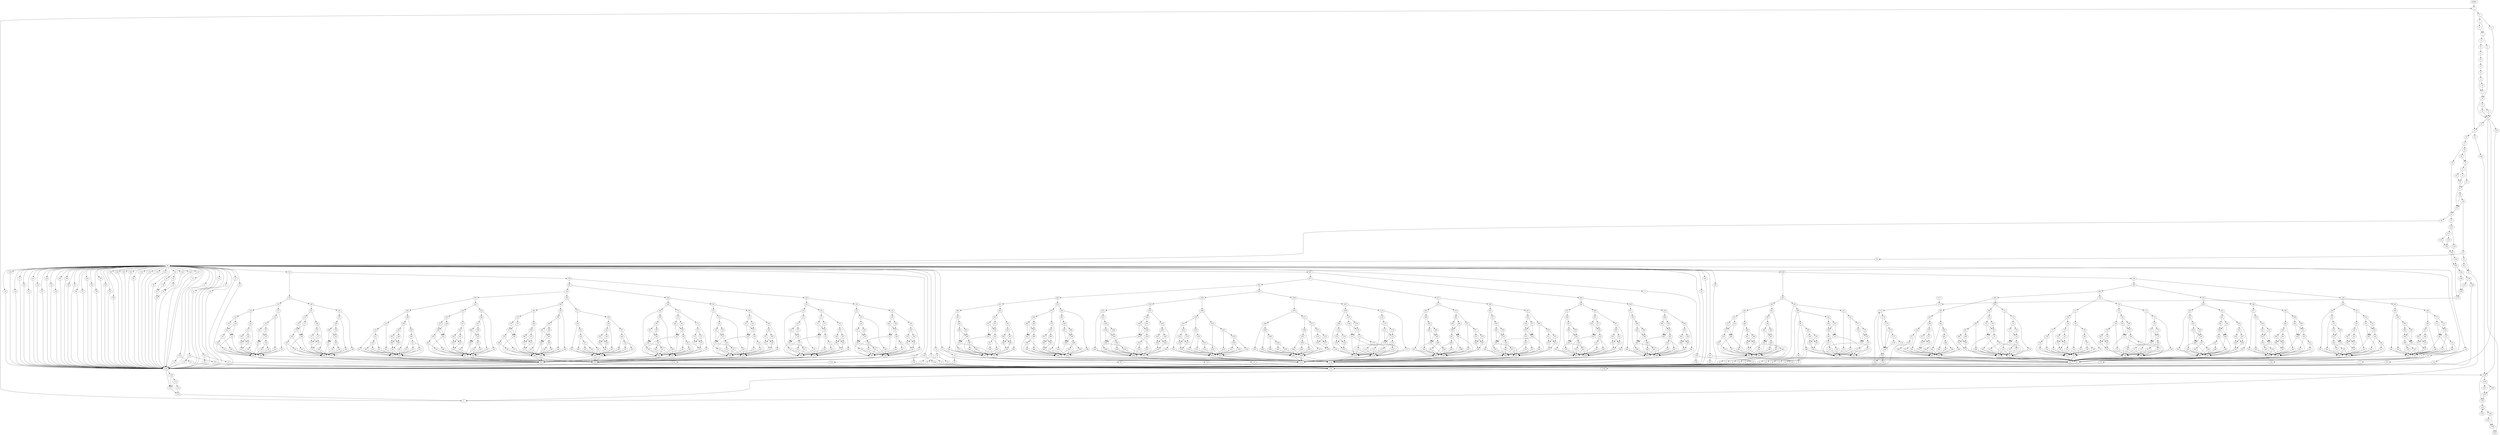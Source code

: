 digraph { 
0 [label="START"];
1;
2;
3;
4;
5;
6;
7;
8;
9;
10;
11;
12;
13;
14;
15;
16;
17;
18;
19;
20;
21;
22;
23;
24;
25;
26;
27;
28;
29;
30;
31;
32;
33;
34;
35;
36;
37;
38;
39;
40;
41;
42;
43;
44;
45;
46;
47;
48;
49;
50;
51;
52;
53;
54;
55;
56;
57;
58;
59;
60;
61;
62;
63;
64;
65;
66;
67;
68;
69;
70;
71;
72;
73;
74;
75;
76;
77;
78;
79;
80;
81;
82;
83;
84;
85;
86;
87;
88;
89;
90;
91;
92;
93;
94;
95;
96;
97;
98;
99;
100;
101;
102;
103;
104;
105;
106;
107;
108;
109;
110;
111;
112;
113;
114;
115;
116;
117;
118;
119;
120;
121;
122;
123;
124;
125;
126;
127;
128;
129;
130;
131;
132;
133;
134;
135;
136;
137;
138;
139;
140;
141;
142;
143;
144;
145;
146;
147;
148;
149;
150;
151;
152;
153;
154;
155;
156;
157;
158;
159;
160;
161;
162;
163;
164;
165;
166;
167;
168;
169;
170;
171;
172;
173;
174;
175;
176;
177;
178;
179;
180;
181;
182;
183;
184;
185;
186;
187;
188;
189;
190;
191;
192;
193;
194;
195;
196;
197;
198;
199;
200;
201;
202;
203;
204;
205;
206;
207;
208;
209;
210;
211;
212;
213;
214;
215;
216;
217;
218;
219;
220;
221;
222;
223;
224;
225;
226;
227;
228;
229;
230;
231;
232;
233;
234;
235;
236;
237;
238;
239;
240;
241;
242;
243;
244;
245;
246;
247;
248;
249;
250;
251;
252;
253;
254;
255;
256;
257;
258;
259;
260;
261;
262;
263;
264;
265;
266;
267;
268;
269;
270;
271;
272;
273;
274;
275;
276;
277;
278;
279;
280;
281;
282;
283;
284;
285;
286;
287;
288;
289;
290;
291;
292;
293;
294;
295;
296;
297;
298;
299;
300;
301;
302;
303;
304;
305;
306;
307;
308;
309;
310;
311;
312;
313;
314;
315;
316;
317;
318;
319;
320;
321;
322;
323;
324;
325;
326;
327;
328;
329;
330;
331;
332;
333;
334;
335;
336;
337;
338;
339;
340;
341;
342;
343;
344;
345;
346;
347;
348;
349;
350;
351;
352;
353;
354;
355;
356;
357;
358;
359;
360;
361;
362;
363;
364;
365;
366;
367;
368;
369;
370;
371;
372;
373;
374;
375;
376;
377;
378;
379;
380;
381;
382;
383;
384;
385;
386;
387;
388;
389;
390;
391;
392;
393;
394;
395;
396;
397;
398;
399;
400;
401;
402;
403;
404;
405;
406;
407;
408;
409;
410;
411;
412;
413;
414;
415;
416;
417;
418;
419;
420;
421;
422;
423;
424;
425;
426;
427;
428;
429;
430;
431;
432;
433;
434;
435;
436;
437;
438;
439;
440;
441;
442;
443;
444;
445;
446;
447;
448;
449;
450;
451;
452;
453;
454;
455;
456;
457;
458;
459;
460;
461;
462;
463;
464;
465;
466;
467;
468;
469;
470;
471;
472;
473;
474;
475;
476;
477;
478;
479;
480;
481;
482;
483;
484;
485;
486;
487;
488;
489;
490;
491;
492;
493;
494;
495;
496;
497;
498;
499;
500;
501;
502;
503;
504;
505;
506;
507;
508;
509;
510;
511;
512;
513;
514;
515;
516;
517;
518;
519;
520;
521;
522;
523;
524;
525;
526;
527;
528;
529;
530;
531;
532;
533;
534;
535;
536;
537;
538;
539;
540;
541;
542;
543;
544;
545;
546;
547;
548;
549;
550;
551;
552;
553;
554;
555;
556;
557;
558;
559;
560;
561;
562;
563;
564;
565;
566;
567;
568;
569;
570;
571;
572;
573;
574;
575;
576;
577;
578;
579;
580;
581;
582;
583;
584;
585;
586;
587;
588;
589;
590;
591;
592;
593;
594;
595;
596;
597;
598;
599;
600;
601;
602;
603;
604;
605;
606;
607;
608;
609;
610;
611;
612;
613;
614;
615;
616;
617;
618;
619;
620;
621;
622;
623;
624;
625;
626;
627;
628;
629;
630;
631;
632;
633;
634;
635;
636;
637;
638;
639;
640;
641;
642;
643;
644;
645;
646;
647;
648;
649;
650;
651;
652;
653;
654;
655;
656;
657;
658;
659;
660;
661;
662;
663;
664;
665;
666;
667;
668;
669;
670;
671;
672;
673;
674;
675;
676;
677;
678;
679;
680;
681;
682;
683;
684;
685;
686;
687;
688;
689;
690;
691;
692;
693;
694;
695;
696;
697;
698;
699;
700;
701;
702;
703;
704;
705;
706;
707;
708;
709;
710;
711;
712;
713;
714;
715;
716;
717;
718;
719;
720;
721;
722;
723;
724;
725;
726;
727;
728;
729;
730;
731;
732;
733;
734;
735;
736;
737;
738;
739;
740;
741;
742;
743;
744;
745;
746;
747;
748;
749;
750;
751;
752;
753;
754;
755;
756;
757;
758;
759;
760;
761;
762;
763;
764;
765;
766;
767;
768;
769;
770;
771;
772;
773;
774;
775;
776;
777;
778;
779;
780;
781;
782;
783;
784;
785;
786;
787;
788;
789;
790;
791;
792;
793;
794;
795;
796;
797;
798;
799;
800;
801;
802;
803;
804;
805;
806;
807;
808;
809;
810;
811;
812;
813;
814;
815;
816;
817;
818;
819;
820;
821;
822;
823;
824;
825;
826;
827;
828;
829;
830;
831;
832;
833;
834;
835;
836;
837;
838;
839;
840;
841;
842;
843;
844;
845;
846;
847;
848;
849;
850;
851;
852;
853;
854;
855;
856;
857;
858;
859;
860;
861;
862;
863;
864;
865;
866;
867;
868;
869;
870;
871;
872;
873;
874;
875;
876;
877;
878;
879;
880;
881;
882;
883;
884;
885;
886;
887;
888;
889;
890;
891;
892;
893;
894;
895;
896;
897;
898;
899;
900;
901;
902;
903;
904;
905;
906;
907;
908;
909;
910;
911;
912;
913;
914;
915;
916;
917;
918;
919;
920;
921;
922;
923;
924;
925;
926;
927;
928;
929;
930;
931;
932;
933;
934;
935;
936;
937;
938;
939;
940;
941;
942;
943;
944;
945;
946;
947;
948;
949;
950;
951;
952;
953;
954;
955;
956;
957;
958;
959;
960;
961;
962;
963;
964;
965;
966;
967;
968;
969;
970;
971;
972;
973;
974;
975;
976;
977;
978;
979;
980;
981;
982;
983;
984;
985;
986;
987;
988;
989;
990;
991;
992;
993;
994;
995;
996;
997;
998;
999;
1000;
1001;
1002;
1003;
1004;
1005;
1006;
1007;
1008;
1009;
1010;
1011;
1012;
1013;
1014;
1015;
1016;
1017;
1018;
1019;
1020;
1021;
1022;
1023;
1024;
1025;
1026;
1027;
1028;
1029;
1030;
1031;
1032;
1033;
1034;
1035;
1036;
1037;
1038;
1039;
1040;
1041;
1042;
1043;
1044;
1045;
1046;
1047;
1048;
1049;
1050;
1051;
1052;
1053;
1054;
1055;
1056;
1057;
1058;
1059;
1060;
1061;
1062;
1063;
1064;
1065;
1066;
1067;
1068;
1069;
1070;
1071;
1072;
1073;
1074;
1075;
1076;
1077;
1078;
1079;
1080;
1081;
1082;
1083;
1084;
1085;
1086;
1087;
1088;
1089;
1090;
1091;
1092;
1093;
1094;
1095;
1096;
1097;
1098;
1099;
1100;
1101;
1102;
1103;
1104;
1105;
1106;
1107;
1108;
1109;
1110;
1111;
1112;
1113;
1114;
1115;
1116;
1117;
1118;
1119;
1120;
1121;
1122;
1123;
1124;
1125;
1126;
1127;
1128;
1129;
1130;
1131;
1132;
1133;
1134;
1135;
1136;
1137;
1138;
1139;
1140;
1141;
1142;
1143;
1144;
1145;
1146;
1147;
1148;
1149;
1150;
1151;
1152;
1153;
1154;
1155;
1156;
1157;
1158;
1159;
1160;
1161;
1162;
1163;
1164;
1165;
1166;
1167;
1168;
1169;
1170;
1171;
1172;
1173;
1174;
1175;
1176;
1177;
1178;
1179;
1180;
1181;
1182;
1183;
1184;
1185;
1186;
1187;
1188;
1189;
1190;
1191;
1192;
1193;
1194;
1195;
1196;
1197;
1198;
1199[label="EXIT"];
0 -> 2;
1 -> 2;
2 -> 3;
2 -> 24;
3 -> 4;
3 -> 5;
4 -> 22;
5 -> 6;
5 -> 7;
6 -> 7;
7 -> 9;
7 -> 8;
8 -> 18;
9 -> 10;
10 -> 11;
11 -> 12;
12 -> 13;
13 -> 14;
14 -> 15;
15 -> 16;
15 -> 17;
16 -> 17;
17 -> 18;
18 -> 22;
18 -> 19;
19 -> 20;
19 -> 21;
20 -> 22;
21 -> 22;
22 -> 1199;
22 -> 23;
22:s2 -> 1186;
22:s3 -> 1187;
23 -> 24;
24 -> 25;
24 -> 26;
25 -> 1185;
26 -> 27;
27 -> 28;
27 -> 29;
28 -> 46;
29 -> 30;
29 -> 31;
30 -> 31;
31 -> 32;
31 -> 33;
32 -> 37;
33 -> 34;
33 -> 35;
34 -> 36;
35 -> 36;
36 -> 37;
37 -> 40;
37 -> 38;
38 -> 40;
38 -> 39;
39 -> 40;
39 -> 41;
40 -> 46;
41 -> 42;
41 -> 43;
42 -> 49;
43 -> 44;
43 -> 45;
44 -> 45;
45 -> 1;
46 -> 47;
46 -> 48;
47 -> 1155;
48 -> 49;
49 -> 1148;
49 -> 50;
49:s2 -> 51;
49:s3 -> 52;
49:s4 -> 53;
49:s5 -> 54;
49:s6 -> 55;
49:s7 -> 56;
49:s8 -> 57;
49:s9 -> 58;
490 -> 59;
491 -> 60;
492 -> 61;
493 -> 62;
494 -> 63;
495 -> 64;
496 -> 65;
497 -> 66;
498 -> 69;
499 -> 70;
49:s20 -> 71;
49:s21 -> 72;
49:s22 -> 73;
49:s23 -> 76;
49:s24 -> 79;
49:s25 -> 84;
49:s26 -> 85;
49:s27 -> 86;
49:s28 -> 87;
49:s29 -> 88;
49:s30 -> 89;
49:s31 -> 90;
49:s32 -> 91;
49:s33 -> 99;
49:s34 -> 102;
49:s35 -> 107;
49:s36 -> 108;
49:s37 -> 109;
49:s38 -> 110;
49:s39 -> 111;
49:s40 -> 116;
49:s41 -> 119;
49:s42 -> 122;
49:s43 -> 125;
49:s44 -> 126;
49:s45 -> 127;
49:s46 -> 128;
49:s47 -> 129;
49:s48 -> 130;
49:s49 -> 131;
49:s50 -> 460;
49:s51 -> 789;
49:s52 -> 790;
49:s53 -> 791;
49:s54 -> 792;
49:s55 -> 793;
49:s56 -> 794;
49:s57 -> 795;
49:s58 -> 796;
49:s59 -> 797;
49:s60 -> 798;
49:s61 -> 799;
49:s62 -> 800;
49:s63 -> 801;
49:s64 -> 802;
49:s64 -> 803;
49:s64 -> 1132;
49:s64 -> 1133;
49:s64 -> 1134;
49:s64 -> 1135;
49:s64 -> 1136;
49:s64 -> 1139;
49:s64 -> 1142;
49:s64 -> 1143;
49:s64 -> 1146;
49:s64 -> 1147;
50 -> 1149;
51 -> 1149;
52 -> 1149;
53 -> 1149;
54 -> 1149;
55 -> 1149;
56 -> 1149;
57 -> 1149;
58 -> 1149;
59 -> 1149;
60 -> 1149;
61 -> 1149;
62 -> 1149;
63 -> 1149;
64 -> 1149;
65 -> 1149;
66 -> 68;
66 -> 67;
67 -> 1186;
68 -> 1149;
69 -> 1149;
70 -> 1149;
71 -> 1149;
72 -> 1149;
73 -> 75;
73 -> 74;
74 -> 1186;
75 -> 1149;
76 -> 78;
76 -> 77;
77 -> 1186;
78 -> 1149;
79 -> 81;
79 -> 80;
80 -> 1186;
81 -> 82;
81 -> 83;
82 -> 1186;
83 -> 1149;
84 -> 1149;
85 -> 1149;
86 -> 1149;
87 -> 1149;
88 -> 1149;
89 -> 1149;
90 -> 1149;
91 -> 92;
91 -> 95;
92 -> 93;
92 -> 94;
93 -> 94;
94 -> 98;
95 -> 96;
95 -> 97;
96 -> 97;
97 -> 98;
98 -> 1149;
99 -> 100;
99 -> 101;
100 -> 1186;
101 -> 1149;
102 -> 103;
102 -> 104;
103 -> 1186;
104 -> 105;
104 -> 106;
105 -> 1186;
106 -> 1149;
107 -> 1149;
108 -> 1149;
109 -> 1149;
110 -> 1149;
111 -> 112;
111 -> 113;
112 -> 1186;
113 -> 114;
113 -> 115;
114 -> 1186;
115 -> 1149;
116 -> 118;
116 -> 117;
117 -> 1186;
118 -> 1149;
119 -> 121;
119 -> 120;
120 -> 1186;
121 -> 1149;
122 -> 124;
122 -> 123;
123 -> 1186;
124 -> 1149;
125 -> 1149;
126 -> 1149;
127 -> 1149;
128 -> 1149;
129 -> 1149;
130 -> 1149;
131 -> 132;
131 -> 199;
132 -> 166;
132 -> 133;
133 -> 134;
133 -> 152;
134 -> 135;
134 -> 143;
135 -> 136;
135 -> 137;
136 -> 164;
136 -> 165;
137 -> 138;
137 -> 139;
138 -> 140;
138 -> 141;
139 -> 140;
139 -> 141;
140 -> 142;
141 -> 142;
142 -> 164;
142 -> 165;
143 -> 144;
143 -> 145;
144 -> 146;
144 -> 151;
145 -> 146;
145 -> 151;
146 -> 147;
146 -> 151;
147 -> 148;
147 -> 149;
148 -> 164;
148 -> 165;
149 -> 150;
149 -> 165;
150 -> 164;
150 -> 165;
151 -> 164;
151 -> 165;
152 -> 153;
152 -> 154;
153 -> 164;
153 -> 165;
154 -> 155;
154 -> 163;
155 -> 156;
155 -> 157;
156 -> 158;
156 -> 162;
157 -> 158;
157 -> 162;
158 -> 159;
158 -> 162;
159 -> 160;
159 -> 161;
160 -> 164;
160 -> 165;
161 -> 164;
161 -> 165;
162 -> 164;
162 -> 165;
163 -> 164;
163 -> 165;
164 -> 458;
164 -> 459;
165 -> 458;
165 -> 459;
166 -> 167;
166 -> 185;
167 -> 168;
167 -> 176;
168 -> 169;
168 -> 170;
169 -> 197;
169 -> 198;
170 -> 171;
170 -> 172;
171 -> 173;
171 -> 174;
172 -> 173;
172 -> 174;
173 -> 175;
174 -> 175;
175 -> 197;
175 -> 198;
176 -> 177;
176 -> 178;
177 -> 179;
177 -> 184;
178 -> 179;
178 -> 184;
179 -> 180;
179 -> 184;
180 -> 181;
180 -> 182;
181 -> 197;
181 -> 198;
182 -> 183;
182 -> 198;
183 -> 197;
183 -> 198;
184 -> 197;
184 -> 198;
185 -> 186;
185 -> 187;
186 -> 197;
186 -> 198;
187 -> 188;
187 -> 196;
188 -> 189;
188 -> 190;
189 -> 191;
189 -> 195;
190 -> 191;
190 -> 195;
191 -> 192;
191 -> 195;
192 -> 193;
192 -> 194;
193 -> 197;
193 -> 198;
194 -> 197;
194 -> 198;
195 -> 197;
195 -> 198;
196 -> 197;
196 -> 198;
197 -> 458;
197 -> 459;
198 -> 458;
198 -> 459;
199 -> 200;
199 -> 267;
200 -> 234;
200 -> 201;
201 -> 202;
201 -> 220;
202 -> 203;
202 -> 211;
203 -> 204;
203 -> 205;
204 -> 232;
204 -> 233;
205 -> 206;
205 -> 207;
206 -> 208;
206 -> 209;
207 -> 208;
207 -> 209;
208 -> 210;
209 -> 210;
210 -> 232;
210 -> 233;
211 -> 212;
211 -> 213;
212 -> 214;
212 -> 219;
213 -> 214;
213 -> 219;
214 -> 215;
214 -> 219;
215 -> 216;
215 -> 217;
216 -> 232;
216 -> 233;
217 -> 218;
217 -> 233;
218 -> 232;
218 -> 233;
219 -> 232;
219 -> 233;
220 -> 221;
220 -> 222;
221 -> 232;
221 -> 233;
222 -> 223;
222 -> 231;
223 -> 224;
223 -> 225;
224 -> 226;
224 -> 230;
225 -> 226;
225 -> 230;
226 -> 227;
226 -> 230;
227 -> 228;
227 -> 229;
228 -> 232;
228 -> 233;
229 -> 232;
229 -> 233;
230 -> 232;
230 -> 233;
231 -> 232;
231 -> 233;
232 -> 458;
232 -> 459;
233 -> 458;
233 -> 459;
234 -> 235;
234 -> 253;
235 -> 236;
235 -> 244;
236 -> 237;
236 -> 238;
237 -> 265;
237 -> 266;
238 -> 239;
238 -> 240;
239 -> 241;
239 -> 242;
240 -> 241;
240 -> 242;
241 -> 243;
242 -> 243;
243 -> 265;
243 -> 266;
244 -> 245;
244 -> 246;
245 -> 247;
245 -> 252;
246 -> 247;
246 -> 252;
247 -> 248;
247 -> 252;
248 -> 249;
248 -> 250;
249 -> 265;
249 -> 266;
250 -> 251;
250 -> 266;
251 -> 265;
251 -> 266;
252 -> 265;
252 -> 266;
253 -> 254;
253 -> 255;
254 -> 265;
254 -> 266;
255 -> 256;
255 -> 264;
256 -> 257;
256 -> 258;
257 -> 259;
257 -> 263;
258 -> 259;
258 -> 263;
259 -> 260;
259 -> 263;
260 -> 261;
260 -> 262;
261 -> 265;
261 -> 266;
262 -> 265;
262 -> 266;
263 -> 265;
263 -> 266;
264 -> 265;
264 -> 266;
265 -> 458;
265 -> 459;
266 -> 458;
266 -> 459;
267 -> 268;
267 -> 335;
268 -> 269;
268 -> 302;
269 -> 270;
269 -> 288;
270 -> 271;
270 -> 279;
271 -> 272;
271 -> 273;
272 -> 300;
272 -> 301;
273 -> 274;
273 -> 275;
274 -> 276;
274 -> 277;
275 -> 276;
275 -> 277;
276 -> 278;
277 -> 278;
278 -> 300;
278 -> 301;
279 -> 280;
279 -> 281;
280 -> 282;
280 -> 287;
281 -> 282;
281 -> 287;
282 -> 283;
282 -> 287;
283 -> 284;
283 -> 285;
284 -> 300;
284 -> 301;
285 -> 286;
285 -> 301;
286 -> 300;
286 -> 301;
287 -> 300;
287 -> 301;
288 -> 289;
288 -> 290;
289 -> 300;
289 -> 301;
290 -> 291;
290 -> 299;
291 -> 292;
291 -> 293;
292 -> 294;
292 -> 298;
293 -> 294;
293 -> 298;
294 -> 295;
294 -> 298;
295 -> 296;
295 -> 297;
296 -> 300;
296 -> 301;
297 -> 300;
297 -> 301;
298 -> 300;
298 -> 301;
299 -> 300;
299 -> 301;
300 -> 458;
300 -> 459;
301 -> 458;
301 -> 459;
302 -> 303;
302 -> 321;
303 -> 304;
303 -> 312;
304 -> 305;
304 -> 306;
305 -> 333;
305 -> 334;
306 -> 307;
306 -> 308;
307 -> 309;
307 -> 310;
308 -> 309;
308 -> 310;
309 -> 311;
310 -> 311;
311 -> 333;
311 -> 334;
312 -> 313;
312 -> 314;
313 -> 315;
313 -> 320;
314 -> 315;
314 -> 320;
315 -> 316;
315 -> 320;
316 -> 317;
316 -> 318;
317 -> 333;
317 -> 334;
318 -> 319;
318 -> 334;
319 -> 333;
319 -> 334;
320 -> 333;
320 -> 334;
321 -> 322;
321 -> 323;
322 -> 333;
322 -> 334;
323 -> 324;
323 -> 332;
324 -> 325;
324 -> 326;
325 -> 327;
325 -> 331;
326 -> 327;
326 -> 331;
327 -> 328;
327 -> 331;
328 -> 329;
328 -> 330;
329 -> 333;
329 -> 334;
330 -> 333;
330 -> 334;
331 -> 333;
331 -> 334;
332 -> 333;
332 -> 334;
333 -> 458;
333 -> 459;
334 -> 458;
334 -> 459;
335 -> 336;
335 -> 397;
336 -> 337;
336 -> 364;
337 -> 338;
337 -> 353;
338 -> 339;
338 -> 347;
339 -> 340;
339 -> 341;
340 -> 362;
340 -> 363;
341 -> 342;
341 -> 343;
342 -> 344;
342 -> 345;
343 -> 344;
343 -> 345;
344 -> 346;
345 -> 346;
346 -> 362;
346 -> 363;
347 -> 348;
347 -> 352;
348 -> 349;
348 -> 350;
349 -> 362;
349 -> 363;
350 -> 351;
350 -> 363;
351 -> 362;
351 -> 363;
352 -> 362;
352 -> 363;
353 -> 354;
353 -> 355;
354 -> 362;
354 -> 363;
355 -> 356;
355 -> 361;
356 -> 357;
356 -> 360;
357 -> 358;
357 -> 359;
358 -> 362;
358 -> 363;
359 -> 362;
359 -> 363;
360 -> 362;
360 -> 363;
361 -> 362;
361 -> 363;
362 -> 458;
362 -> 459;
363 -> 458;
363 -> 459;
364 -> 365;
364 -> 383;
365 -> 366;
365 -> 374;
366 -> 367;
366 -> 368;
367 -> 395;
367 -> 396;
368 -> 369;
368 -> 370;
369 -> 371;
369 -> 372;
370 -> 371;
370 -> 372;
371 -> 373;
372 -> 373;
373 -> 395;
373 -> 396;
374 -> 375;
374 -> 376;
375 -> 377;
375 -> 382;
376 -> 377;
376 -> 382;
377 -> 378;
377 -> 382;
378 -> 379;
378 -> 380;
379 -> 395;
379 -> 396;
380 -> 381;
380 -> 396;
381 -> 395;
381 -> 396;
382 -> 395;
382 -> 396;
383 -> 384;
383 -> 385;
384 -> 395;
384 -> 396;
385 -> 386;
385 -> 394;
386 -> 387;
386 -> 388;
387 -> 389;
387 -> 393;
388 -> 389;
388 -> 393;
389 -> 390;
389 -> 393;
390 -> 391;
390 -> 392;
391 -> 395;
391 -> 396;
392 -> 395;
392 -> 396;
393 -> 395;
393 -> 396;
394 -> 395;
394 -> 396;
395 -> 458;
395 -> 459;
396 -> 458;
396 -> 459;
397 -> 398;
397 -> 425;
398 -> 399;
398 -> 414;
399 -> 400;
399 -> 408;
400 -> 401;
400 -> 402;
401 -> 423;
401 -> 424;
402 -> 403;
402 -> 404;
403 -> 405;
403 -> 406;
404 -> 405;
404 -> 406;
405 -> 407;
406 -> 407;
407 -> 423;
407 -> 424;
408 -> 409;
408 -> 413;
409 -> 410;
409 -> 411;
410 -> 423;
410 -> 424;
411 -> 412;
411 -> 424;
412 -> 423;
412 -> 424;
413 -> 423;
413 -> 424;
414 -> 415;
414 -> 416;
415 -> 423;
415 -> 424;
416 -> 417;
416 -> 422;
417 -> 418;
417 -> 421;
418 -> 419;
418 -> 420;
419 -> 423;
419 -> 424;
420 -> 423;
420 -> 424;
421 -> 423;
421 -> 424;
422 -> 423;
422 -> 424;
423 -> 458;
423 -> 459;
424 -> 458;
424 -> 459;
425 -> 426;
425 -> 444;
426 -> 427;
426 -> 435;
427 -> 428;
427 -> 429;
428 -> 456;
428 -> 457;
429 -> 430;
429 -> 431;
430 -> 432;
430 -> 433;
431 -> 432;
431 -> 433;
432 -> 434;
433 -> 434;
434 -> 456;
434 -> 457;
435 -> 436;
435 -> 437;
436 -> 438;
436 -> 443;
437 -> 438;
437 -> 443;
438 -> 439;
438 -> 443;
439 -> 440;
439 -> 441;
440 -> 456;
440 -> 457;
441 -> 442;
441 -> 457;
442 -> 456;
442 -> 457;
443 -> 456;
443 -> 457;
444 -> 445;
444 -> 446;
445 -> 456;
445 -> 457;
446 -> 447;
446 -> 455;
447 -> 448;
447 -> 449;
448 -> 450;
448 -> 454;
449 -> 450;
449 -> 454;
450 -> 451;
450 -> 454;
451 -> 452;
451 -> 453;
452 -> 456;
452 -> 457;
453 -> 456;
453 -> 457;
454 -> 456;
454 -> 457;
455 -> 456;
455 -> 457;
456 -> 458;
456 -> 459;
457 -> 458;
457 -> 459;
458 -> 1186;
459 -> 1149;
460 -> 461;
460 -> 528;
461 -> 495;
461 -> 462;
462 -> 463;
462 -> 481;
463 -> 464;
463 -> 472;
464 -> 465;
464 -> 466;
465 -> 493;
465 -> 494;
466 -> 467;
466 -> 468;
467 -> 469;
467 -> 470;
468 -> 469;
468 -> 470;
469 -> 471;
470 -> 471;
471 -> 493;
471 -> 494;
472 -> 473;
472 -> 474;
473 -> 475;
473 -> 480;
474 -> 475;
474 -> 480;
475 -> 476;
475 -> 480;
476 -> 477;
476 -> 478;
477 -> 493;
477 -> 494;
478 -> 479;
478 -> 494;
479 -> 493;
479 -> 494;
480 -> 493;
480 -> 494;
481 -> 482;
481 -> 483;
482 -> 493;
482 -> 494;
483 -> 484;
483 -> 492;
484 -> 485;
484 -> 486;
485 -> 487;
485 -> 491;
486 -> 487;
486 -> 491;
487 -> 488;
487 -> 491;
488 -> 489;
488 -> 490;
489 -> 493;
489 -> 494;
490 -> 493;
490 -> 494;
491 -> 493;
491 -> 494;
492 -> 493;
492 -> 494;
493 -> 787;
493 -> 788;
494 -> 787;
494 -> 788;
495 -> 496;
495 -> 514;
496 -> 497;
496 -> 505;
497 -> 498;
497 -> 499;
498 -> 526;
498 -> 527;
499 -> 500;
499 -> 501;
500 -> 502;
500 -> 503;
501 -> 502;
501 -> 503;
502 -> 504;
503 -> 504;
504 -> 526;
504 -> 527;
505 -> 506;
505 -> 507;
506 -> 508;
506 -> 513;
507 -> 508;
507 -> 513;
508 -> 509;
508 -> 513;
509 -> 510;
509 -> 511;
510 -> 526;
510 -> 527;
511 -> 512;
511 -> 527;
512 -> 526;
512 -> 527;
513 -> 526;
513 -> 527;
514 -> 515;
514 -> 516;
515 -> 526;
515 -> 527;
516 -> 517;
516 -> 525;
517 -> 518;
517 -> 519;
518 -> 520;
518 -> 524;
519 -> 520;
519 -> 524;
520 -> 521;
520 -> 524;
521 -> 522;
521 -> 523;
522 -> 526;
522 -> 527;
523 -> 526;
523 -> 527;
524 -> 526;
524 -> 527;
525 -> 526;
525 -> 527;
526 -> 787;
526 -> 788;
527 -> 787;
527 -> 788;
528 -> 529;
528 -> 596;
529 -> 563;
529 -> 530;
530 -> 531;
530 -> 549;
531 -> 532;
531 -> 540;
532 -> 533;
532 -> 534;
533 -> 561;
533 -> 562;
534 -> 535;
534 -> 536;
535 -> 537;
535 -> 538;
536 -> 537;
536 -> 538;
537 -> 539;
538 -> 539;
539 -> 561;
539 -> 562;
540 -> 541;
540 -> 542;
541 -> 543;
541 -> 548;
542 -> 543;
542 -> 548;
543 -> 544;
543 -> 548;
544 -> 545;
544 -> 546;
545 -> 561;
545 -> 562;
546 -> 547;
546 -> 562;
547 -> 561;
547 -> 562;
548 -> 561;
548 -> 562;
549 -> 550;
549 -> 551;
550 -> 561;
550 -> 562;
551 -> 552;
551 -> 560;
552 -> 553;
552 -> 554;
553 -> 555;
553 -> 559;
554 -> 555;
554 -> 559;
555 -> 556;
555 -> 559;
556 -> 557;
556 -> 558;
557 -> 561;
557 -> 562;
558 -> 561;
558 -> 562;
559 -> 561;
559 -> 562;
560 -> 561;
560 -> 562;
561 -> 787;
561 -> 788;
562 -> 787;
562 -> 788;
563 -> 564;
563 -> 582;
564 -> 565;
564 -> 573;
565 -> 566;
565 -> 567;
566 -> 594;
566 -> 595;
567 -> 568;
567 -> 569;
568 -> 570;
568 -> 571;
569 -> 570;
569 -> 571;
570 -> 572;
571 -> 572;
572 -> 594;
572 -> 595;
573 -> 574;
573 -> 575;
574 -> 576;
574 -> 581;
575 -> 576;
575 -> 581;
576 -> 577;
576 -> 581;
577 -> 578;
577 -> 579;
578 -> 594;
578 -> 595;
579 -> 580;
579 -> 595;
580 -> 594;
580 -> 595;
581 -> 594;
581 -> 595;
582 -> 583;
582 -> 584;
583 -> 594;
583 -> 595;
584 -> 585;
584 -> 593;
585 -> 586;
585 -> 587;
586 -> 588;
586 -> 592;
587 -> 588;
587 -> 592;
588 -> 589;
588 -> 592;
589 -> 590;
589 -> 591;
590 -> 594;
590 -> 595;
591 -> 594;
591 -> 595;
592 -> 594;
592 -> 595;
593 -> 594;
593 -> 595;
594 -> 787;
594 -> 788;
595 -> 787;
595 -> 788;
596 -> 597;
596 -> 664;
597 -> 598;
597 -> 631;
598 -> 599;
598 -> 617;
599 -> 600;
599 -> 608;
600 -> 601;
600 -> 602;
601 -> 629;
601 -> 630;
602 -> 603;
602 -> 604;
603 -> 605;
603 -> 606;
604 -> 605;
604 -> 606;
605 -> 607;
606 -> 607;
607 -> 629;
607 -> 630;
608 -> 609;
608 -> 610;
609 -> 611;
609 -> 616;
610 -> 611;
610 -> 616;
611 -> 612;
611 -> 616;
612 -> 613;
612 -> 614;
613 -> 629;
613 -> 630;
614 -> 615;
614 -> 630;
615 -> 629;
615 -> 630;
616 -> 629;
616 -> 630;
617 -> 618;
617 -> 619;
618 -> 629;
618 -> 630;
619 -> 620;
619 -> 628;
620 -> 621;
620 -> 622;
621 -> 623;
621 -> 627;
622 -> 623;
622 -> 627;
623 -> 624;
623 -> 627;
624 -> 625;
624 -> 626;
625 -> 629;
625 -> 630;
626 -> 629;
626 -> 630;
627 -> 629;
627 -> 630;
628 -> 629;
628 -> 630;
629 -> 787;
629 -> 788;
630 -> 787;
630 -> 788;
631 -> 632;
631 -> 650;
632 -> 633;
632 -> 641;
633 -> 634;
633 -> 635;
634 -> 662;
634 -> 663;
635 -> 636;
635 -> 637;
636 -> 638;
636 -> 639;
637 -> 638;
637 -> 639;
638 -> 640;
639 -> 640;
640 -> 662;
640 -> 663;
641 -> 642;
641 -> 643;
642 -> 644;
642 -> 649;
643 -> 644;
643 -> 649;
644 -> 645;
644 -> 649;
645 -> 646;
645 -> 647;
646 -> 662;
646 -> 663;
647 -> 648;
647 -> 663;
648 -> 662;
648 -> 663;
649 -> 662;
649 -> 663;
650 -> 651;
650 -> 652;
651 -> 662;
651 -> 663;
652 -> 653;
652 -> 661;
653 -> 654;
653 -> 655;
654 -> 656;
654 -> 660;
655 -> 656;
655 -> 660;
656 -> 657;
656 -> 660;
657 -> 658;
657 -> 659;
658 -> 662;
658 -> 663;
659 -> 662;
659 -> 663;
660 -> 662;
660 -> 663;
661 -> 662;
661 -> 663;
662 -> 787;
662 -> 788;
663 -> 787;
663 -> 788;
664 -> 665;
664 -> 726;
665 -> 666;
665 -> 693;
666 -> 667;
666 -> 682;
667 -> 668;
667 -> 676;
668 -> 669;
668 -> 670;
669 -> 691;
669 -> 692;
670 -> 671;
670 -> 672;
671 -> 673;
671 -> 674;
672 -> 673;
672 -> 674;
673 -> 675;
674 -> 675;
675 -> 691;
675 -> 692;
676 -> 677;
676 -> 681;
677 -> 678;
677 -> 679;
678 -> 691;
678 -> 692;
679 -> 680;
679 -> 692;
680 -> 691;
680 -> 692;
681 -> 691;
681 -> 692;
682 -> 683;
682 -> 684;
683 -> 691;
683 -> 692;
684 -> 685;
684 -> 690;
685 -> 686;
685 -> 689;
686 -> 687;
686 -> 688;
687 -> 691;
687 -> 692;
688 -> 691;
688 -> 692;
689 -> 691;
689 -> 692;
690 -> 691;
690 -> 692;
691 -> 787;
691 -> 788;
692 -> 787;
692 -> 788;
693 -> 694;
693 -> 712;
694 -> 695;
694 -> 703;
695 -> 696;
695 -> 697;
696 -> 724;
696 -> 725;
697 -> 698;
697 -> 699;
698 -> 700;
698 -> 701;
699 -> 700;
699 -> 701;
700 -> 702;
701 -> 702;
702 -> 724;
702 -> 725;
703 -> 704;
703 -> 705;
704 -> 706;
704 -> 711;
705 -> 706;
705 -> 711;
706 -> 707;
706 -> 711;
707 -> 708;
707 -> 709;
708 -> 724;
708 -> 725;
709 -> 710;
709 -> 725;
710 -> 724;
710 -> 725;
711 -> 724;
711 -> 725;
712 -> 713;
712 -> 714;
713 -> 724;
713 -> 725;
714 -> 715;
714 -> 723;
715 -> 716;
715 -> 717;
716 -> 718;
716 -> 722;
717 -> 718;
717 -> 722;
718 -> 719;
718 -> 722;
719 -> 720;
719 -> 721;
720 -> 724;
720 -> 725;
721 -> 724;
721 -> 725;
722 -> 724;
722 -> 725;
723 -> 724;
723 -> 725;
724 -> 787;
724 -> 788;
725 -> 787;
725 -> 788;
726 -> 727;
726 -> 754;
727 -> 728;
727 -> 743;
728 -> 729;
728 -> 737;
729 -> 730;
729 -> 731;
730 -> 752;
730 -> 753;
731 -> 732;
731 -> 733;
732 -> 734;
732 -> 735;
733 -> 734;
733 -> 735;
734 -> 736;
735 -> 736;
736 -> 752;
736 -> 753;
737 -> 738;
737 -> 742;
738 -> 739;
738 -> 740;
739 -> 752;
739 -> 753;
740 -> 741;
740 -> 753;
741 -> 752;
741 -> 753;
742 -> 752;
742 -> 753;
743 -> 744;
743 -> 745;
744 -> 752;
744 -> 753;
745 -> 746;
745 -> 751;
746 -> 747;
746 -> 750;
747 -> 748;
747 -> 749;
748 -> 752;
748 -> 753;
749 -> 752;
749 -> 753;
750 -> 752;
750 -> 753;
751 -> 752;
751 -> 753;
752 -> 787;
752 -> 788;
753 -> 787;
753 -> 788;
754 -> 755;
754 -> 773;
755 -> 756;
755 -> 764;
756 -> 757;
756 -> 758;
757 -> 785;
757 -> 786;
758 -> 759;
758 -> 760;
759 -> 761;
759 -> 762;
760 -> 761;
760 -> 762;
761 -> 763;
762 -> 763;
763 -> 785;
763 -> 786;
764 -> 765;
764 -> 766;
765 -> 767;
765 -> 772;
766 -> 767;
766 -> 772;
767 -> 768;
767 -> 772;
768 -> 769;
768 -> 770;
769 -> 785;
769 -> 786;
770 -> 771;
770 -> 786;
771 -> 785;
771 -> 786;
772 -> 785;
772 -> 786;
773 -> 774;
773 -> 775;
774 -> 785;
774 -> 786;
775 -> 776;
775 -> 784;
776 -> 777;
776 -> 778;
777 -> 779;
777 -> 783;
778 -> 779;
778 -> 783;
779 -> 780;
779 -> 783;
780 -> 781;
780 -> 782;
781 -> 785;
781 -> 786;
782 -> 785;
782 -> 786;
783 -> 785;
783 -> 786;
784 -> 785;
784 -> 786;
785 -> 787;
785 -> 788;
786 -> 787;
786 -> 788;
787 -> 1186;
788 -> 1149;
789 -> 1149;
790 -> 1149;
791 -> 1149;
792 -> 1149;
793 -> 1149;
794 -> 1149;
795 -> 1149;
796 -> 1149;
797 -> 1149;
798 -> 1149;
799 -> 1149;
800 -> 1149;
801 -> 1149;
802 -> 1149;
803 -> 804;
803 -> 871;
804 -> 838;
804 -> 805;
805 -> 806;
805 -> 824;
806 -> 807;
806 -> 815;
807 -> 808;
807 -> 809;
808 -> 836;
808 -> 837;
809 -> 810;
809 -> 811;
810 -> 812;
810 -> 813;
811 -> 812;
811 -> 813;
812 -> 814;
813 -> 814;
814 -> 836;
814 -> 837;
815 -> 816;
815 -> 817;
816 -> 818;
816 -> 823;
817 -> 818;
817 -> 823;
818 -> 819;
818 -> 823;
819 -> 820;
819 -> 821;
820 -> 836;
820 -> 837;
821 -> 822;
821 -> 837;
822 -> 836;
822 -> 837;
823 -> 836;
823 -> 837;
824 -> 825;
824 -> 826;
825 -> 836;
825 -> 837;
826 -> 827;
826 -> 835;
827 -> 828;
827 -> 829;
828 -> 830;
828 -> 834;
829 -> 830;
829 -> 834;
830 -> 831;
830 -> 834;
831 -> 832;
831 -> 833;
832 -> 836;
832 -> 837;
833 -> 836;
833 -> 837;
834 -> 836;
834 -> 837;
835 -> 836;
835 -> 837;
836 -> 1130;
836 -> 1131;
837 -> 1130;
837 -> 1131;
838 -> 839;
838 -> 857;
839 -> 840;
839 -> 848;
840 -> 841;
840 -> 842;
841 -> 869;
841 -> 870;
842 -> 843;
842 -> 844;
843 -> 845;
843 -> 846;
844 -> 845;
844 -> 846;
845 -> 847;
846 -> 847;
847 -> 869;
847 -> 870;
848 -> 849;
848 -> 850;
849 -> 851;
849 -> 856;
850 -> 851;
850 -> 856;
851 -> 852;
851 -> 856;
852 -> 853;
852 -> 854;
853 -> 869;
853 -> 870;
854 -> 855;
854 -> 870;
855 -> 869;
855 -> 870;
856 -> 869;
856 -> 870;
857 -> 858;
857 -> 859;
858 -> 869;
858 -> 870;
859 -> 860;
859 -> 868;
860 -> 861;
860 -> 862;
861 -> 863;
861 -> 867;
862 -> 863;
862 -> 867;
863 -> 864;
863 -> 867;
864 -> 865;
864 -> 866;
865 -> 869;
865 -> 870;
866 -> 869;
866 -> 870;
867 -> 869;
867 -> 870;
868 -> 869;
868 -> 870;
869 -> 1130;
869 -> 1131;
870 -> 1130;
870 -> 1131;
871 -> 872;
871 -> 939;
872 -> 906;
872 -> 873;
873 -> 874;
873 -> 892;
874 -> 875;
874 -> 883;
875 -> 876;
875 -> 877;
876 -> 904;
876 -> 905;
877 -> 878;
877 -> 879;
878 -> 880;
878 -> 881;
879 -> 880;
879 -> 881;
880 -> 882;
881 -> 882;
882 -> 904;
882 -> 905;
883 -> 884;
883 -> 885;
884 -> 886;
884 -> 891;
885 -> 886;
885 -> 891;
886 -> 887;
886 -> 891;
887 -> 888;
887 -> 889;
888 -> 904;
888 -> 905;
889 -> 890;
889 -> 905;
890 -> 904;
890 -> 905;
891 -> 904;
891 -> 905;
892 -> 893;
892 -> 894;
893 -> 904;
893 -> 905;
894 -> 895;
894 -> 903;
895 -> 896;
895 -> 897;
896 -> 898;
896 -> 902;
897 -> 898;
897 -> 902;
898 -> 899;
898 -> 902;
899 -> 900;
899 -> 901;
900 -> 904;
900 -> 905;
901 -> 904;
901 -> 905;
902 -> 904;
902 -> 905;
903 -> 904;
903 -> 905;
904 -> 1130;
904 -> 1131;
905 -> 1130;
905 -> 1131;
906 -> 907;
906 -> 925;
907 -> 908;
907 -> 916;
908 -> 909;
908 -> 910;
909 -> 937;
909 -> 938;
910 -> 911;
910 -> 912;
911 -> 913;
911 -> 914;
912 -> 913;
912 -> 914;
913 -> 915;
914 -> 915;
915 -> 937;
915 -> 938;
916 -> 917;
916 -> 918;
917 -> 919;
917 -> 924;
918 -> 919;
918 -> 924;
919 -> 920;
919 -> 924;
920 -> 921;
920 -> 922;
921 -> 937;
921 -> 938;
922 -> 923;
922 -> 938;
923 -> 937;
923 -> 938;
924 -> 937;
924 -> 938;
925 -> 926;
925 -> 927;
926 -> 937;
926 -> 938;
927 -> 928;
927 -> 936;
928 -> 929;
928 -> 930;
929 -> 931;
929 -> 935;
930 -> 931;
930 -> 935;
931 -> 932;
931 -> 935;
932 -> 933;
932 -> 934;
933 -> 937;
933 -> 938;
934 -> 937;
934 -> 938;
935 -> 937;
935 -> 938;
936 -> 937;
936 -> 938;
937 -> 1130;
937 -> 1131;
938 -> 1130;
938 -> 1131;
939 -> 940;
939 -> 1007;
940 -> 941;
940 -> 974;
941 -> 942;
941 -> 960;
942 -> 943;
942 -> 951;
943 -> 944;
943 -> 945;
944 -> 972;
944 -> 973;
945 -> 946;
945 -> 947;
946 -> 948;
946 -> 949;
947 -> 948;
947 -> 949;
948 -> 950;
949 -> 950;
950 -> 972;
950 -> 973;
951 -> 952;
951 -> 953;
952 -> 954;
952 -> 959;
953 -> 954;
953 -> 959;
954 -> 955;
954 -> 959;
955 -> 956;
955 -> 957;
956 -> 972;
956 -> 973;
957 -> 958;
957 -> 973;
958 -> 972;
958 -> 973;
959 -> 972;
959 -> 973;
960 -> 961;
960 -> 962;
961 -> 972;
961 -> 973;
962 -> 963;
962 -> 971;
963 -> 964;
963 -> 965;
964 -> 966;
964 -> 970;
965 -> 966;
965 -> 970;
966 -> 967;
966 -> 970;
967 -> 968;
967 -> 969;
968 -> 972;
968 -> 973;
969 -> 972;
969 -> 973;
970 -> 972;
970 -> 973;
971 -> 972;
971 -> 973;
972 -> 1130;
972 -> 1131;
973 -> 1130;
973 -> 1131;
974 -> 975;
974 -> 993;
975 -> 976;
975 -> 984;
976 -> 977;
976 -> 978;
977 -> 1005;
977 -> 1006;
978 -> 979;
978 -> 980;
979 -> 981;
979 -> 982;
980 -> 981;
980 -> 982;
981 -> 983;
982 -> 983;
983 -> 1005;
983 -> 1006;
984 -> 985;
984 -> 986;
985 -> 987;
985 -> 992;
986 -> 987;
986 -> 992;
987 -> 988;
987 -> 992;
988 -> 989;
988 -> 990;
989 -> 1005;
989 -> 1006;
990 -> 991;
990 -> 1006;
991 -> 1005;
991 -> 1006;
992 -> 1005;
992 -> 1006;
993 -> 994;
993 -> 995;
994 -> 1005;
994 -> 1006;
995 -> 996;
995 -> 1004;
996 -> 997;
996 -> 998;
997 -> 999;
997 -> 1003;
998 -> 999;
998 -> 1003;
999 -> 1000;
999 -> 1003;
1000 -> 1001;
1000 -> 1002;
1001 -> 1005;
1001 -> 1006;
1002 -> 1005;
1002 -> 1006;
1003 -> 1005;
1003 -> 1006;
1004 -> 1005;
1004 -> 1006;
1005 -> 1130;
1005 -> 1131;
1006 -> 1130;
1006 -> 1131;
1007 -> 1008;
1007 -> 1069;
1008 -> 1009;
1008 -> 1036;
1009 -> 1010;
1009 -> 1025;
1010 -> 1011;
1010 -> 1019;
1011 -> 1012;
1011 -> 1013;
1012 -> 1034;
1012 -> 1035;
1013 -> 1014;
1013 -> 1015;
1014 -> 1016;
1014 -> 1017;
1015 -> 1016;
1015 -> 1017;
1016 -> 1018;
1017 -> 1018;
1018 -> 1034;
1018 -> 1035;
1019 -> 1020;
1019 -> 1024;
1020 -> 1021;
1020 -> 1022;
1021 -> 1034;
1021 -> 1035;
1022 -> 1023;
1022 -> 1035;
1023 -> 1034;
1023 -> 1035;
1024 -> 1034;
1024 -> 1035;
1025 -> 1026;
1025 -> 1027;
1026 -> 1034;
1026 -> 1035;
1027 -> 1028;
1027 -> 1033;
1028 -> 1029;
1028 -> 1032;
1029 -> 1030;
1029 -> 1031;
1030 -> 1034;
1030 -> 1035;
1031 -> 1034;
1031 -> 1035;
1032 -> 1034;
1032 -> 1035;
1033 -> 1034;
1033 -> 1035;
1034 -> 1130;
1034 -> 1131;
1035 -> 1130;
1035 -> 1131;
1036 -> 1037;
1036 -> 1055;
1037 -> 1038;
1037 -> 1046;
1038 -> 1039;
1038 -> 1040;
1039 -> 1067;
1039 -> 1068;
1040 -> 1041;
1040 -> 1042;
1041 -> 1043;
1041 -> 1044;
1042 -> 1043;
1042 -> 1044;
1043 -> 1045;
1044 -> 1045;
1045 -> 1067;
1045 -> 1068;
1046 -> 1047;
1046 -> 1048;
1047 -> 1049;
1047 -> 1054;
1048 -> 1049;
1048 -> 1054;
1049 -> 1050;
1049 -> 1054;
1050 -> 1051;
1050 -> 1052;
1051 -> 1067;
1051 -> 1068;
1052 -> 1053;
1052 -> 1068;
1053 -> 1067;
1053 -> 1068;
1054 -> 1067;
1054 -> 1068;
1055 -> 1056;
1055 -> 1057;
1056 -> 1067;
1056 -> 1068;
1057 -> 1058;
1057 -> 1066;
1058 -> 1059;
1058 -> 1060;
1059 -> 1061;
1059 -> 1065;
1060 -> 1061;
1060 -> 1065;
1061 -> 1062;
1061 -> 1065;
1062 -> 1063;
1062 -> 1064;
1063 -> 1067;
1063 -> 1068;
1064 -> 1067;
1064 -> 1068;
1065 -> 1067;
1065 -> 1068;
1066 -> 1067;
1066 -> 1068;
1067 -> 1130;
1067 -> 1131;
1068 -> 1130;
1068 -> 1131;
1069 -> 1070;
1069 -> 1097;
1070 -> 1071;
1070 -> 1086;
1071 -> 1072;
1071 -> 1080;
1072 -> 1073;
1072 -> 1074;
1073 -> 1095;
1073 -> 1096;
1074 -> 1075;
1074 -> 1076;
1075 -> 1077;
1075 -> 1078;
1076 -> 1077;
1076 -> 1078;
1077 -> 1079;
1078 -> 1079;
1079 -> 1095;
1079 -> 1096;
1080 -> 1081;
1080 -> 1085;
1081 -> 1082;
1081 -> 1083;
1082 -> 1095;
1082 -> 1096;
1083 -> 1084;
1083 -> 1096;
1084 -> 1095;
1084 -> 1096;
1085 -> 1095;
1085 -> 1096;
1086 -> 1087;
1086 -> 1088;
1087 -> 1095;
1087 -> 1096;
1088 -> 1089;
1088 -> 1094;
1089 -> 1090;
1089 -> 1093;
1090 -> 1091;
1090 -> 1092;
1091 -> 1095;
1091 -> 1096;
1092 -> 1095;
1092 -> 1096;
1093 -> 1095;
1093 -> 1096;
1094 -> 1095;
1094 -> 1096;
1095 -> 1130;
1095 -> 1131;
1096 -> 1130;
1096 -> 1131;
1097 -> 1098;
1097 -> 1116;
1098 -> 1099;
1098 -> 1107;
1099 -> 1100;
1099 -> 1101;
1100 -> 1128;
1100 -> 1129;
1101 -> 1102;
1101 -> 1103;
1102 -> 1104;
1102 -> 1105;
1103 -> 1104;
1103 -> 1105;
1104 -> 1106;
1105 -> 1106;
1106 -> 1128;
1106 -> 1129;
1107 -> 1108;
1107 -> 1109;
1108 -> 1110;
1108 -> 1115;
1109 -> 1110;
1109 -> 1115;
1110 -> 1111;
1110 -> 1115;
1111 -> 1112;
1111 -> 1113;
1112 -> 1128;
1112 -> 1129;
1113 -> 1114;
1113 -> 1129;
1114 -> 1128;
1114 -> 1129;
1115 -> 1128;
1115 -> 1129;
1116 -> 1117;
1116 -> 1118;
1117 -> 1128;
1117 -> 1129;
1118 -> 1119;
1118 -> 1127;
1119 -> 1120;
1119 -> 1121;
1120 -> 1122;
1120 -> 1126;
1121 -> 1122;
1121 -> 1126;
1122 -> 1123;
1122 -> 1126;
1123 -> 1124;
1123 -> 1125;
1124 -> 1128;
1124 -> 1129;
1125 -> 1128;
1125 -> 1129;
1126 -> 1128;
1126 -> 1129;
1127 -> 1128;
1127 -> 1129;
1128 -> 1130;
1128 -> 1131;
1129 -> 1130;
1129 -> 1131;
1130 -> 1186;
1131 -> 1149;
1132 -> 1149;
1133 -> 1149;
1134 -> 1149;
1135 -> 1149;
1136 -> 1137;
1136 -> 1138;
1137 -> 1186;
1138 -> 1149;
1139 -> 1140;
1139 -> 1141;
1140 -> 1186;
1141 -> 1149;
1142 -> 1149;
1143 -> 1145;
1143 -> 1144;
1144 -> 1186;
1145 -> 1149;
1146 -> 1149;
1147 -> 1149;
1148 -> 1149;
1149 -> 1150;
1149 -> 1153;
1150 -> 1151;
1150 -> 1153;
1151 -> 1152;
1151 -> 1153;
1152 -> 1154;
1153 -> 1154;
1154 -> 1;
1155 -> 1156;
1155 -> 1157;
1156 -> 1161;
1157 -> 1158;
1157 -> 1159;
1158 -> 1160;
1159 -> 1160;
1160 -> 1161;
1161 -> 1163;
1161 -> 1162;
1162 -> 1163;
1163 -> 1164;
1163 -> 1170;
1164 -> 1165;
1164 -> 1168;
1165 -> 1166;
1165 -> 1167;
1166 -> 1186;
1167 -> 1169;
1168 -> 1169;
1169 -> 1170;
1170 -> 1172;
1171 -> 1172;
1172 -> 1173;
1173 -> 1181;
1173 -> 1174;
1174 -> 1175;
1174 -> 1180;
1175 -> 1176;
1175 -> 1180;
1176 -> 1177;
1176 -> 1180;
1177 -> 1178;
1177 -> 1179;
1178 -> 1184;
1179 -> 1180;
1180 -> 1181;
1181 -> 1182;
1181 -> 1183;
1182 -> 1186;
1183 -> 1173;
1184 -> 1;
1185 -> 1188;
1186 -> 1188;
1187 -> 1188;
1188 -> 1189;
1188 -> 1193;
1189 -> 1190;
1189 -> 1191;
1190 -> 1192;
1191 -> 1192;
1192 -> 1193;
1193 -> 1194;
1194 -> 1195;
1194 -> 1196;
1195 -> 1194;
1196 -> 1197;
1196 -> 1198;
1197 -> 1198;
1198 -> 1199;
}